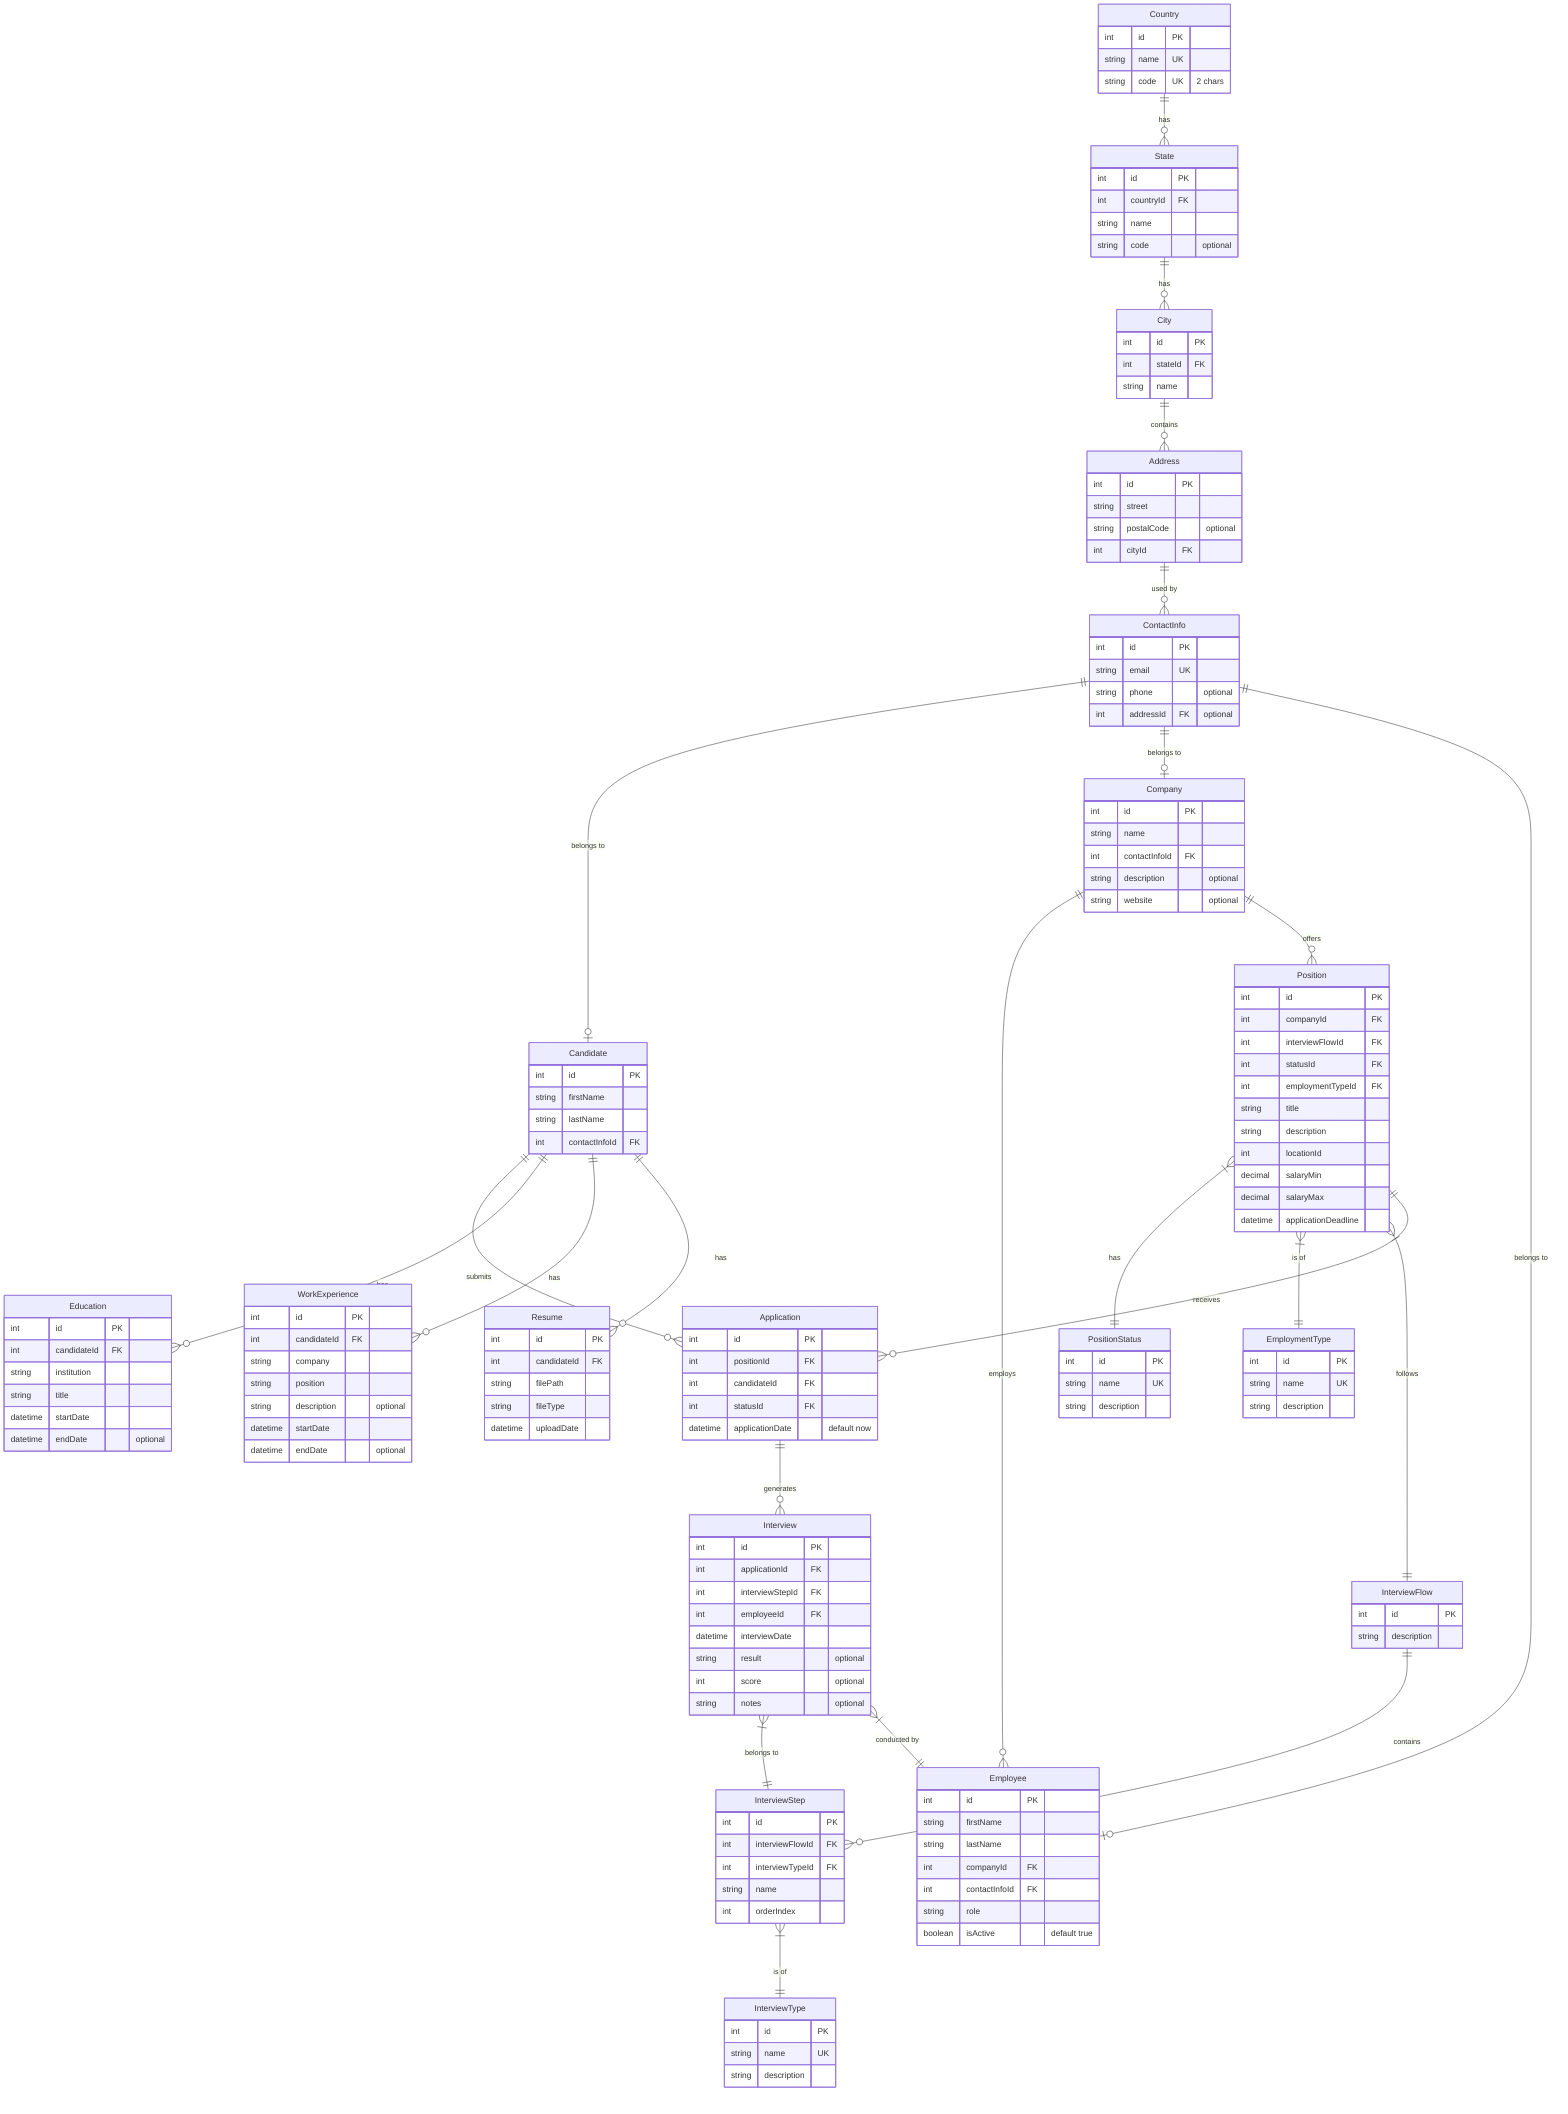 erDiagram
    Country ||--o{ State : has
    State ||--o{ City : has
    City ||--o{ Address : contains
    Address ||--o{ ContactInfo : "used by"
    
    ContactInfo ||--o| Candidate : "belongs to"
    ContactInfo ||--o| Company : "belongs to"
    ContactInfo ||--o| Employee : "belongs to"
    
    Company ||--o{ Employee : employs
    Company ||--o{ Position : offers
    
    Position }|--|| PositionStatus : has
    Position }|--|| EmploymentType : "is of"
    Position }|--|| InterviewFlow : follows
    
    InterviewFlow ||--o{ InterviewStep : contains
    InterviewStep }|--|| InterviewType : "is of"
    
    Position ||--o{ Application : receives
    Candidate ||--o{ Application : submits
    Application ||--o{ Interview : generates
    
    Interview }|--|| InterviewStep : "belongs to"
    Interview }|--|| Employee : "conducted by"
    
    Candidate ||--o{ Education : has
    Candidate ||--o{ WorkExperience : has
    Candidate ||--o{ Resume : has

    Country {
        int id PK
        string name UK
        string code UK "2 chars"
    }
    
    State {
        int id PK
        int countryId FK
        string name
        string code "optional"
    }
    
    City {
        int id PK
        int stateId FK
        string name
    }
    
    Address {
        int id PK
        string street
        string postalCode "optional"
        int cityId FK
    }
    
    ContactInfo {
        int id PK
        string email UK
        string phone "optional"
        int addressId FK "optional"
    }
    
    Company {
        int id PK
        string name
        int contactInfoId FK
        string description "optional"
        string website "optional"
    }
    
    Employee {
        int id PK
        string firstName
        string lastName
        int companyId FK
        int contactInfoId FK
        string role
        boolean isActive "default true"
    }
    
    Position {
        int id PK
        int companyId FK
        int interviewFlowId FK
        int statusId FK
        int employmentTypeId FK
        string title
        string description
        int locationId
        decimal salaryMin
        decimal salaryMax
        datetime applicationDeadline
    }
    
    PositionStatus {
        int id PK
        string name UK
        string description
    }
    
    EmploymentType {
        int id PK
        string name UK
        string description
    }
    
    InterviewFlow {
        int id PK
        string description
    }
    
    InterviewStep {
        int id PK
        int interviewFlowId FK
        int interviewTypeId FK
        string name
        int orderIndex
    }
    
    InterviewType {
        int id PK
        string name UK
        string description
    }
    
    Application {
        int id PK
        int positionId FK
        int candidateId FK
        int statusId FK
        datetime applicationDate "default now"
    }
    
    Interview {
        int id PK
        int applicationId FK
        int interviewStepId FK
        int employeeId FK
        datetime interviewDate
        string result "optional"
        int score "optional"
        string notes "optional"
    }
    
    Candidate {
        int id PK
        string firstName
        string lastName
        int contactInfoId FK
    }
    
    Education {
        int id PK
        int candidateId FK
        string institution
        string title
        datetime startDate
        datetime endDate "optional"
    }
    
    WorkExperience {
        int id PK
        int candidateId FK
        string company
        string position
        string description "optional"
        datetime startDate
        datetime endDate "optional"
    }
    
    Resume {
        int id PK
        int candidateId FK
        string filePath
        string fileType
        datetime uploadDate
    }